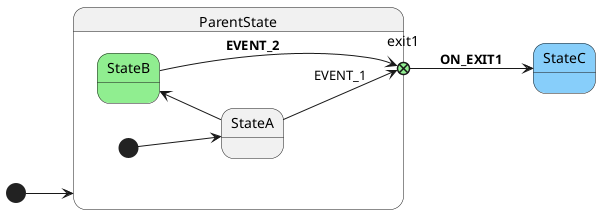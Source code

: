 @startuml
left to right direction

[*] --> ParentState

state ParentState {
    state StateB #LightGreen
    state exit1 <<exitpoint>> #LightGreen
    [*] --> StateA
    StateA -up-> StateB
    StateA --> exit1: EVENT_1
    StateB --> exit1: **EVENT_2**
}

state StateC #LightSkyBlue
exit1 --> StateC: **ON_EXIT1**

@enduml